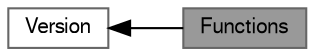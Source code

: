 digraph "Functions"
{
 // LATEX_PDF_SIZE
  bgcolor="transparent";
  edge [fontname=FreeSans,fontsize=10,labelfontname=FreeSans,labelfontsize=10];
  node [fontname=FreeSans,fontsize=10,shape=box,height=0.2,width=0.4];
  rankdir=LR;
  Node2 [label="Version",height=0.2,width=0.4,color="grey40", fillcolor="white", style="filled",URL="$group___v_e_r_s_i_o_n.html",tooltip="Describes the APIs for reading the version information of the WINC firmware."];
  Node1 [label="Functions",height=0.2,width=0.4,color="gray40", fillcolor="grey60", style="filled", fontcolor="black",tooltip="Lists the APIs for reading the version information of the WINC firmware."];
  Node2->Node1 [shape=plaintext, dir="back", style="solid"];
}
